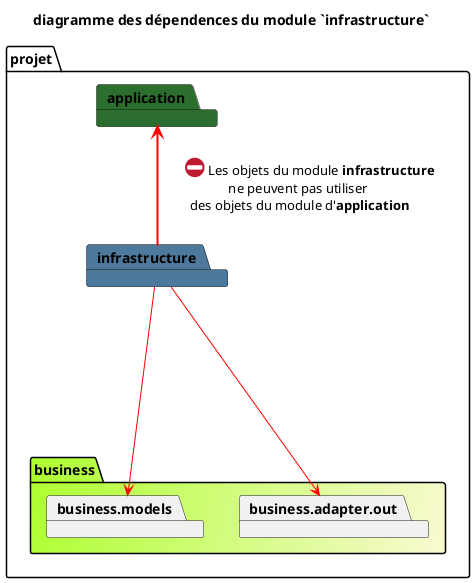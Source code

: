 @startuml
title diagramme des dépendences du module `infrastructure`
package projet{
package infrastructure #4C799C {

}
package application #2C6E2E {

}
package business #GreenYellow/LightGoldenRodYellow {
package business.adapter.out{
}
package business.models
}
}

infrastructure --[#red]--> business.adapter.out
infrastructure --[#red]--> business.models

application <=[#red]= infrastructure : \t<:26d4:> Les objets du module <b>infrastructure</b>  \nne peuvent pas utiliser \ndes objets du module d'<b>application</b>

@enduml
